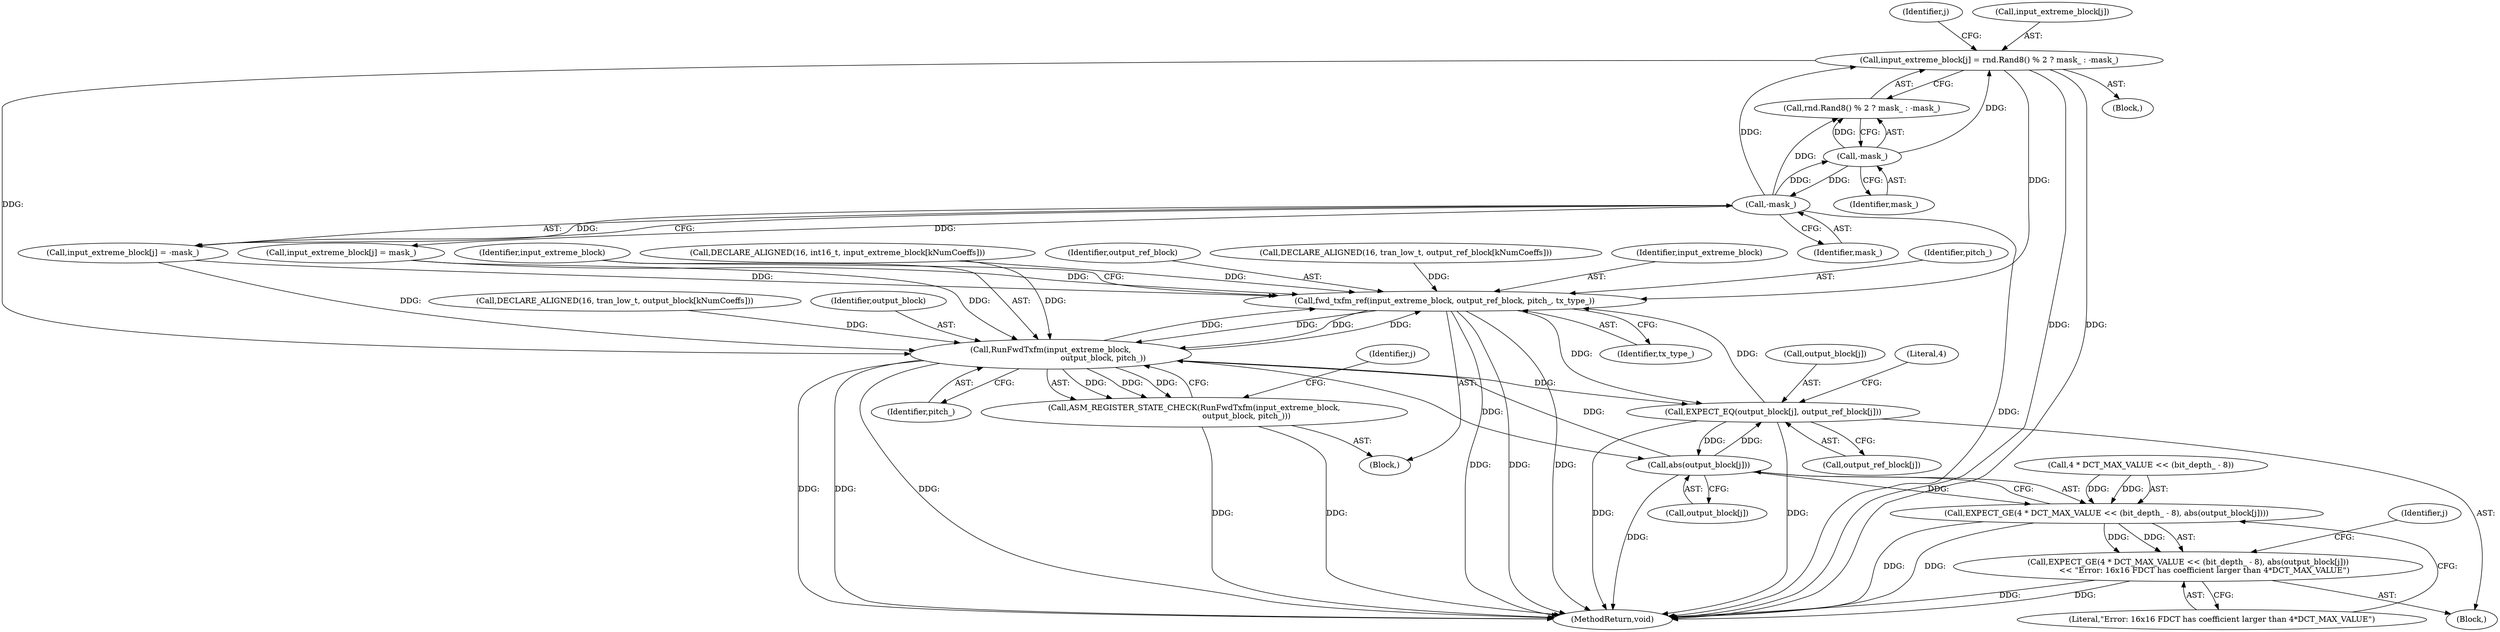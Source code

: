 digraph "0_Android_5a9753fca56f0eeb9f61e342b2fccffc364f9426_51@array" {
"1000148" [label="(Call,input_extreme_block[j] = rnd.Rand8() % 2 ? mask_ : -mask_)"];
"1000199" [label="(Call,-mask_)"];
"1000157" [label="(Call,-mask_)"];
"1000201" [label="(Call,fwd_txfm_ref(input_extreme_block, output_ref_block, pitch_, tx_type_))"];
"1000207" [label="(Call,RunFwdTxfm(input_extreme_block,\n                                          output_block, pitch_))"];
"1000206" [label="(Call,ASM_REGISTER_STATE_CHECK(RunFwdTxfm(input_extreme_block,\n                                          output_block, pitch_)))"];
"1000222" [label="(Call,EXPECT_EQ(output_block[j], output_ref_block[j]))"];
"1000238" [label="(Call,abs(output_block[j]))"];
"1000230" [label="(Call,EXPECT_GE(4 * DCT_MAX_VALUE << (bit_depth_ - 8), abs(output_block[j])))"];
"1000229" [label="(Call,EXPECT_GE(4 * DCT_MAX_VALUE << (bit_depth_ - 8), abs(output_block[j]))\n             << \"Error: 16x16 FDCT has coefficient larger than 4*DCT_MAX_VALUE\")"];
"1000157" [label="(Call,-mask_)"];
"1000222" [label="(Call,EXPECT_EQ(output_block[j], output_ref_block[j]))"];
"1000239" [label="(Call,output_block[j])"];
"1000136" [label="(Block,)"];
"1000174" [label="(Call,input_extreme_block[j] = mask_)"];
"1000158" [label="(Identifier,mask_)"];
"1000148" [label="(Call,input_extreme_block[j] = rnd.Rand8() % 2 ? mask_ : -mask_)"];
"1000114" [label="(Call,DECLARE_ALIGNED(16, tran_low_t, output_ref_block[kNumCoeffs]))"];
"1000205" [label="(Identifier,tx_type_)"];
"1000200" [label="(Identifier,mask_)"];
"1000199" [label="(Call,-mask_)"];
"1000207" [label="(Call,RunFwdTxfm(input_extreme_block,\n                                          output_block, pitch_))"];
"1000214" [label="(Identifier,j)"];
"1000221" [label="(Block,)"];
"1000226" [label="(Call,output_ref_block[j])"];
"1000223" [label="(Call,output_block[j])"];
"1000231" [label="(Call,4 * DCT_MAX_VALUE << (bit_depth_ - 8))"];
"1000208" [label="(Identifier,input_extreme_block)"];
"1000229" [label="(Call,EXPECT_GE(4 * DCT_MAX_VALUE << (bit_depth_ - 8), abs(output_block[j]))\n             << \"Error: 16x16 FDCT has coefficient larger than 4*DCT_MAX_VALUE\")"];
"1000152" [label="(Call,rnd.Rand8() % 2 ? mask_ : -mask_)"];
"1000206" [label="(Call,ASM_REGISTER_STATE_CHECK(RunFwdTxfm(input_extreme_block,\n                                          output_block, pitch_)))"];
"1000202" [label="(Identifier,input_extreme_block)"];
"1000204" [label="(Identifier,pitch_)"];
"1000108" [label="(Call,DECLARE_ALIGNED(16, int16_t, input_extreme_block[kNumCoeffs]))"];
"1000203" [label="(Identifier,output_ref_block)"];
"1000210" [label="(Identifier,pitch_)"];
"1000146" [label="(Identifier,j)"];
"1000195" [label="(Call,input_extreme_block[j] = -mask_)"];
"1000120" [label="(Call,DECLARE_ALIGNED(16, tran_low_t, output_block[kNumCoeffs]))"];
"1000230" [label="(Call,EXPECT_GE(4 * DCT_MAX_VALUE << (bit_depth_ - 8), abs(output_block[j])))"];
"1000243" [label="(MethodReturn,void)"];
"1000201" [label="(Call,fwd_txfm_ref(input_extreme_block, output_ref_block, pitch_, tx_type_))"];
"1000147" [label="(Block,)"];
"1000220" [label="(Identifier,j)"];
"1000149" [label="(Call,input_extreme_block[j])"];
"1000242" [label="(Literal,\"Error: 16x16 FDCT has coefficient larger than 4*DCT_MAX_VALUE\")"];
"1000233" [label="(Literal,4)"];
"1000209" [label="(Identifier,output_block)"];
"1000238" [label="(Call,abs(output_block[j]))"];
"1000148" -> "1000147"  [label="AST: "];
"1000148" -> "1000152"  [label="CFG: "];
"1000149" -> "1000148"  [label="AST: "];
"1000152" -> "1000148"  [label="AST: "];
"1000146" -> "1000148"  [label="CFG: "];
"1000148" -> "1000243"  [label="DDG: "];
"1000148" -> "1000243"  [label="DDG: "];
"1000199" -> "1000148"  [label="DDG: "];
"1000157" -> "1000148"  [label="DDG: "];
"1000148" -> "1000201"  [label="DDG: "];
"1000148" -> "1000207"  [label="DDG: "];
"1000199" -> "1000195"  [label="AST: "];
"1000199" -> "1000200"  [label="CFG: "];
"1000200" -> "1000199"  [label="AST: "];
"1000195" -> "1000199"  [label="CFG: "];
"1000199" -> "1000243"  [label="DDG: "];
"1000199" -> "1000152"  [label="DDG: "];
"1000199" -> "1000157"  [label="DDG: "];
"1000199" -> "1000174"  [label="DDG: "];
"1000199" -> "1000195"  [label="DDG: "];
"1000157" -> "1000199"  [label="DDG: "];
"1000157" -> "1000152"  [label="AST: "];
"1000157" -> "1000158"  [label="CFG: "];
"1000158" -> "1000157"  [label="AST: "];
"1000152" -> "1000157"  [label="CFG: "];
"1000157" -> "1000152"  [label="DDG: "];
"1000201" -> "1000136"  [label="AST: "];
"1000201" -> "1000205"  [label="CFG: "];
"1000202" -> "1000201"  [label="AST: "];
"1000203" -> "1000201"  [label="AST: "];
"1000204" -> "1000201"  [label="AST: "];
"1000205" -> "1000201"  [label="AST: "];
"1000208" -> "1000201"  [label="CFG: "];
"1000201" -> "1000243"  [label="DDG: "];
"1000201" -> "1000243"  [label="DDG: "];
"1000201" -> "1000243"  [label="DDG: "];
"1000195" -> "1000201"  [label="DDG: "];
"1000108" -> "1000201"  [label="DDG: "];
"1000174" -> "1000201"  [label="DDG: "];
"1000207" -> "1000201"  [label="DDG: "];
"1000207" -> "1000201"  [label="DDG: "];
"1000114" -> "1000201"  [label="DDG: "];
"1000222" -> "1000201"  [label="DDG: "];
"1000201" -> "1000207"  [label="DDG: "];
"1000201" -> "1000207"  [label="DDG: "];
"1000201" -> "1000222"  [label="DDG: "];
"1000207" -> "1000206"  [label="AST: "];
"1000207" -> "1000210"  [label="CFG: "];
"1000208" -> "1000207"  [label="AST: "];
"1000209" -> "1000207"  [label="AST: "];
"1000210" -> "1000207"  [label="AST: "];
"1000206" -> "1000207"  [label="CFG: "];
"1000207" -> "1000243"  [label="DDG: "];
"1000207" -> "1000243"  [label="DDG: "];
"1000207" -> "1000243"  [label="DDG: "];
"1000207" -> "1000206"  [label="DDG: "];
"1000207" -> "1000206"  [label="DDG: "];
"1000207" -> "1000206"  [label="DDG: "];
"1000195" -> "1000207"  [label="DDG: "];
"1000108" -> "1000207"  [label="DDG: "];
"1000174" -> "1000207"  [label="DDG: "];
"1000238" -> "1000207"  [label="DDG: "];
"1000120" -> "1000207"  [label="DDG: "];
"1000207" -> "1000222"  [label="DDG: "];
"1000207" -> "1000238"  [label="DDG: "];
"1000206" -> "1000136"  [label="AST: "];
"1000214" -> "1000206"  [label="CFG: "];
"1000206" -> "1000243"  [label="DDG: "];
"1000206" -> "1000243"  [label="DDG: "];
"1000222" -> "1000221"  [label="AST: "];
"1000222" -> "1000226"  [label="CFG: "];
"1000223" -> "1000222"  [label="AST: "];
"1000226" -> "1000222"  [label="AST: "];
"1000233" -> "1000222"  [label="CFG: "];
"1000222" -> "1000243"  [label="DDG: "];
"1000222" -> "1000243"  [label="DDG: "];
"1000238" -> "1000222"  [label="DDG: "];
"1000222" -> "1000238"  [label="DDG: "];
"1000238" -> "1000230"  [label="AST: "];
"1000238" -> "1000239"  [label="CFG: "];
"1000239" -> "1000238"  [label="AST: "];
"1000230" -> "1000238"  [label="CFG: "];
"1000238" -> "1000243"  [label="DDG: "];
"1000238" -> "1000230"  [label="DDG: "];
"1000230" -> "1000229"  [label="AST: "];
"1000231" -> "1000230"  [label="AST: "];
"1000242" -> "1000230"  [label="CFG: "];
"1000230" -> "1000243"  [label="DDG: "];
"1000230" -> "1000243"  [label="DDG: "];
"1000230" -> "1000229"  [label="DDG: "];
"1000230" -> "1000229"  [label="DDG: "];
"1000231" -> "1000230"  [label="DDG: "];
"1000231" -> "1000230"  [label="DDG: "];
"1000229" -> "1000221"  [label="AST: "];
"1000229" -> "1000242"  [label="CFG: "];
"1000242" -> "1000229"  [label="AST: "];
"1000220" -> "1000229"  [label="CFG: "];
"1000229" -> "1000243"  [label="DDG: "];
"1000229" -> "1000243"  [label="DDG: "];
}
